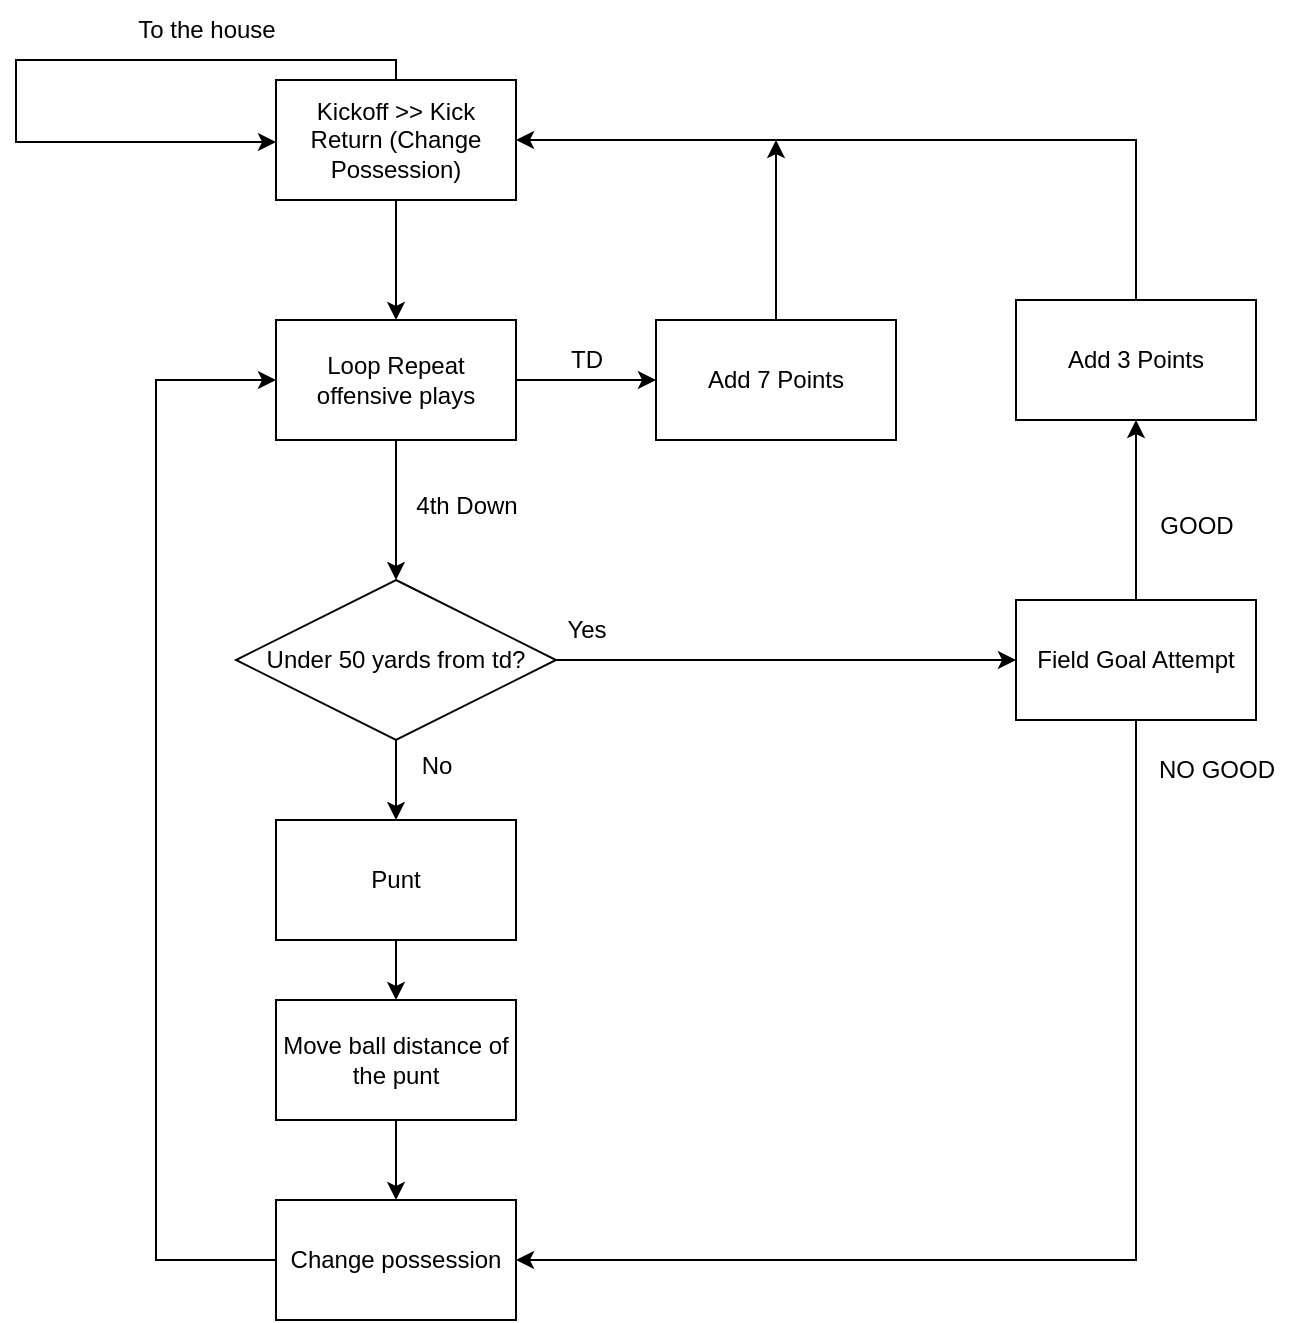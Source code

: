<mxfile version="27.0.5">
  <diagram name="Page-1" id="4M0HLMkVx2-1jQ_FiuzL">
    <mxGraphModel dx="1096" dy="668" grid="1" gridSize="10" guides="1" tooltips="1" connect="1" arrows="1" fold="1" page="1" pageScale="1" pageWidth="850" pageHeight="1100" math="0" shadow="0">
      <root>
        <mxCell id="0" />
        <mxCell id="1" parent="0" />
        <mxCell id="mwFPS20yaUYLlUCTBhqB-4" style="edgeStyle=orthogonalEdgeStyle;rounded=0;orthogonalLoop=1;jettySize=auto;html=1;exitX=0.5;exitY=1;exitDx=0;exitDy=0;entryX=0.5;entryY=0;entryDx=0;entryDy=0;" edge="1" parent="1" source="mwFPS20yaUYLlUCTBhqB-1" target="mwFPS20yaUYLlUCTBhqB-3">
          <mxGeometry relative="1" as="geometry" />
        </mxCell>
        <mxCell id="mwFPS20yaUYLlUCTBhqB-37" style="edgeStyle=orthogonalEdgeStyle;rounded=0;orthogonalLoop=1;jettySize=auto;html=1;exitX=1;exitY=0.5;exitDx=0;exitDy=0;entryX=0;entryY=0.5;entryDx=0;entryDy=0;" edge="1" parent="1" source="mwFPS20yaUYLlUCTBhqB-1" target="mwFPS20yaUYLlUCTBhqB-36">
          <mxGeometry relative="1" as="geometry" />
        </mxCell>
        <mxCell id="mwFPS20yaUYLlUCTBhqB-1" value="Loop Repeat offensive plays" style="rounded=0;whiteSpace=wrap;html=1;" vertex="1" parent="1">
          <mxGeometry x="250" y="160" width="120" height="60" as="geometry" />
        </mxCell>
        <mxCell id="mwFPS20yaUYLlUCTBhqB-6" style="edgeStyle=orthogonalEdgeStyle;rounded=0;orthogonalLoop=1;jettySize=auto;html=1;exitX=1;exitY=0.5;exitDx=0;exitDy=0;" edge="1" parent="1" source="mwFPS20yaUYLlUCTBhqB-3">
          <mxGeometry relative="1" as="geometry">
            <mxPoint x="620" y="330" as="targetPoint" />
            <mxPoint x="520" y="330" as="sourcePoint" />
          </mxGeometry>
        </mxCell>
        <mxCell id="mwFPS20yaUYLlUCTBhqB-11" style="edgeStyle=orthogonalEdgeStyle;rounded=0;orthogonalLoop=1;jettySize=auto;html=1;exitX=0.5;exitY=1;exitDx=0;exitDy=0;entryX=0.5;entryY=0;entryDx=0;entryDy=0;" edge="1" parent="1" source="mwFPS20yaUYLlUCTBhqB-3" target="mwFPS20yaUYLlUCTBhqB-10">
          <mxGeometry relative="1" as="geometry" />
        </mxCell>
        <mxCell id="mwFPS20yaUYLlUCTBhqB-3" value="Under 50 yards from td?" style="rhombus;whiteSpace=wrap;html=1;" vertex="1" parent="1">
          <mxGeometry x="230" y="290" width="160" height="80" as="geometry" />
        </mxCell>
        <mxCell id="mwFPS20yaUYLlUCTBhqB-5" value="4th Down" style="text;html=1;align=center;verticalAlign=middle;resizable=0;points=[];autosize=1;strokeColor=none;fillColor=none;" vertex="1" parent="1">
          <mxGeometry x="310" y="238" width="70" height="30" as="geometry" />
        </mxCell>
        <mxCell id="mwFPS20yaUYLlUCTBhqB-18" style="edgeStyle=orthogonalEdgeStyle;rounded=0;orthogonalLoop=1;jettySize=auto;html=1;exitX=0.5;exitY=0;exitDx=0;exitDy=0;" edge="1" parent="1" source="mwFPS20yaUYLlUCTBhqB-8">
          <mxGeometry relative="1" as="geometry">
            <mxPoint x="680" y="210" as="targetPoint" />
          </mxGeometry>
        </mxCell>
        <mxCell id="mwFPS20yaUYLlUCTBhqB-27" style="edgeStyle=orthogonalEdgeStyle;rounded=0;orthogonalLoop=1;jettySize=auto;html=1;exitX=0.5;exitY=1;exitDx=0;exitDy=0;entryX=1;entryY=0.5;entryDx=0;entryDy=0;" edge="1" parent="1" source="mwFPS20yaUYLlUCTBhqB-8" target="mwFPS20yaUYLlUCTBhqB-16">
          <mxGeometry relative="1" as="geometry" />
        </mxCell>
        <mxCell id="mwFPS20yaUYLlUCTBhqB-8" value="Field Goal Attempt" style="rounded=0;whiteSpace=wrap;html=1;" vertex="1" parent="1">
          <mxGeometry x="620" y="300" width="120" height="60" as="geometry" />
        </mxCell>
        <mxCell id="mwFPS20yaUYLlUCTBhqB-9" value="Yes" style="text;html=1;align=center;verticalAlign=middle;resizable=0;points=[];autosize=1;strokeColor=none;fillColor=none;" vertex="1" parent="1">
          <mxGeometry x="385" y="300" width="40" height="30" as="geometry" />
        </mxCell>
        <mxCell id="mwFPS20yaUYLlUCTBhqB-15" style="edgeStyle=orthogonalEdgeStyle;rounded=0;orthogonalLoop=1;jettySize=auto;html=1;exitX=0.5;exitY=1;exitDx=0;exitDy=0;entryX=0.5;entryY=0;entryDx=0;entryDy=0;" edge="1" parent="1" source="mwFPS20yaUYLlUCTBhqB-10" target="mwFPS20yaUYLlUCTBhqB-14">
          <mxGeometry relative="1" as="geometry" />
        </mxCell>
        <mxCell id="mwFPS20yaUYLlUCTBhqB-10" value="Punt" style="rounded=0;whiteSpace=wrap;html=1;" vertex="1" parent="1">
          <mxGeometry x="250" y="410" width="120" height="60" as="geometry" />
        </mxCell>
        <mxCell id="mwFPS20yaUYLlUCTBhqB-13" style="edgeStyle=orthogonalEdgeStyle;rounded=0;orthogonalLoop=1;jettySize=auto;html=1;entryX=0.5;entryY=0;entryDx=0;entryDy=0;" edge="1" parent="1" source="mwFPS20yaUYLlUCTBhqB-12" target="mwFPS20yaUYLlUCTBhqB-1">
          <mxGeometry relative="1" as="geometry" />
        </mxCell>
        <mxCell id="mwFPS20yaUYLlUCTBhqB-24" style="edgeStyle=orthogonalEdgeStyle;rounded=0;orthogonalLoop=1;jettySize=auto;html=1;exitX=0.5;exitY=0;exitDx=0;exitDy=0;entryX=0;entryY=0.5;entryDx=0;entryDy=0;" edge="1" parent="1" source="mwFPS20yaUYLlUCTBhqB-12" target="mwFPS20yaUYLlUCTBhqB-12">
          <mxGeometry relative="1" as="geometry">
            <mxPoint x="150" y="70" as="targetPoint" />
            <Array as="points">
              <mxPoint x="310" y="30" />
              <mxPoint x="120" y="30" />
              <mxPoint x="120" y="71" />
            </Array>
          </mxGeometry>
        </mxCell>
        <mxCell id="mwFPS20yaUYLlUCTBhqB-12" value="Kickoff &amp;gt;&amp;gt; Kick Return (Change Possession)" style="rounded=0;whiteSpace=wrap;html=1;" vertex="1" parent="1">
          <mxGeometry x="250" y="40" width="120" height="60" as="geometry" />
        </mxCell>
        <mxCell id="mwFPS20yaUYLlUCTBhqB-26" style="edgeStyle=orthogonalEdgeStyle;rounded=0;orthogonalLoop=1;jettySize=auto;html=1;exitX=0.5;exitY=1;exitDx=0;exitDy=0;entryX=0.5;entryY=0;entryDx=0;entryDy=0;" edge="1" parent="1" source="mwFPS20yaUYLlUCTBhqB-14" target="mwFPS20yaUYLlUCTBhqB-16">
          <mxGeometry relative="1" as="geometry" />
        </mxCell>
        <mxCell id="mwFPS20yaUYLlUCTBhqB-14" value="Move ball distance of the punt" style="rounded=0;whiteSpace=wrap;html=1;" vertex="1" parent="1">
          <mxGeometry x="250" y="500" width="120" height="60" as="geometry" />
        </mxCell>
        <mxCell id="mwFPS20yaUYLlUCTBhqB-29" style="edgeStyle=orthogonalEdgeStyle;rounded=0;orthogonalLoop=1;jettySize=auto;html=1;exitX=0;exitY=0.5;exitDx=0;exitDy=0;entryX=0;entryY=0.5;entryDx=0;entryDy=0;" edge="1" parent="1" source="mwFPS20yaUYLlUCTBhqB-16" target="mwFPS20yaUYLlUCTBhqB-1">
          <mxGeometry relative="1" as="geometry">
            <Array as="points">
              <mxPoint x="190" y="630" />
              <mxPoint x="190" y="190" />
            </Array>
          </mxGeometry>
        </mxCell>
        <mxCell id="mwFPS20yaUYLlUCTBhqB-16" value="Change possession" style="rounded=0;whiteSpace=wrap;html=1;" vertex="1" parent="1">
          <mxGeometry x="250" y="600" width="120" height="60" as="geometry" />
        </mxCell>
        <mxCell id="mwFPS20yaUYLlUCTBhqB-19" value="GOOD" style="text;html=1;align=center;verticalAlign=middle;resizable=0;points=[];autosize=1;strokeColor=none;fillColor=none;" vertex="1" parent="1">
          <mxGeometry x="680" y="248" width="60" height="30" as="geometry" />
        </mxCell>
        <mxCell id="mwFPS20yaUYLlUCTBhqB-21" style="edgeStyle=orthogonalEdgeStyle;rounded=0;orthogonalLoop=1;jettySize=auto;html=1;exitX=0.5;exitY=0;exitDx=0;exitDy=0;entryX=1;entryY=0.5;entryDx=0;entryDy=0;" edge="1" parent="1" source="mwFPS20yaUYLlUCTBhqB-20" target="mwFPS20yaUYLlUCTBhqB-12">
          <mxGeometry relative="1" as="geometry" />
        </mxCell>
        <mxCell id="mwFPS20yaUYLlUCTBhqB-20" value="Add 3 Points" style="rounded=0;whiteSpace=wrap;html=1;" vertex="1" parent="1">
          <mxGeometry x="620" y="150" width="120" height="60" as="geometry" />
        </mxCell>
        <mxCell id="mwFPS20yaUYLlUCTBhqB-25" value="To the house" style="text;html=1;align=center;verticalAlign=middle;resizable=0;points=[];autosize=1;strokeColor=none;fillColor=none;" vertex="1" parent="1">
          <mxGeometry x="170" width="90" height="30" as="geometry" />
        </mxCell>
        <mxCell id="mwFPS20yaUYLlUCTBhqB-28" value="NO GOOD" style="text;html=1;align=center;verticalAlign=middle;resizable=0;points=[];autosize=1;strokeColor=none;fillColor=none;" vertex="1" parent="1">
          <mxGeometry x="680" y="370" width="80" height="30" as="geometry" />
        </mxCell>
        <mxCell id="mwFPS20yaUYLlUCTBhqB-30" value="No" style="text;html=1;align=center;verticalAlign=middle;resizable=0;points=[];autosize=1;strokeColor=none;fillColor=none;" vertex="1" parent="1">
          <mxGeometry x="310" y="368" width="40" height="30" as="geometry" />
        </mxCell>
        <mxCell id="mwFPS20yaUYLlUCTBhqB-35" value="TD" style="text;html=1;align=center;verticalAlign=middle;resizable=0;points=[];autosize=1;strokeColor=none;fillColor=none;" vertex="1" parent="1">
          <mxGeometry x="385" y="165" width="40" height="30" as="geometry" />
        </mxCell>
        <mxCell id="mwFPS20yaUYLlUCTBhqB-38" style="edgeStyle=orthogonalEdgeStyle;rounded=0;orthogonalLoop=1;jettySize=auto;html=1;exitX=0.5;exitY=0;exitDx=0;exitDy=0;" edge="1" parent="1" source="mwFPS20yaUYLlUCTBhqB-36">
          <mxGeometry relative="1" as="geometry">
            <mxPoint x="500" y="70" as="targetPoint" />
          </mxGeometry>
        </mxCell>
        <mxCell id="mwFPS20yaUYLlUCTBhqB-36" value="Add 7 Points" style="rounded=0;whiteSpace=wrap;html=1;" vertex="1" parent="1">
          <mxGeometry x="440" y="160" width="120" height="60" as="geometry" />
        </mxCell>
      </root>
    </mxGraphModel>
  </diagram>
</mxfile>
